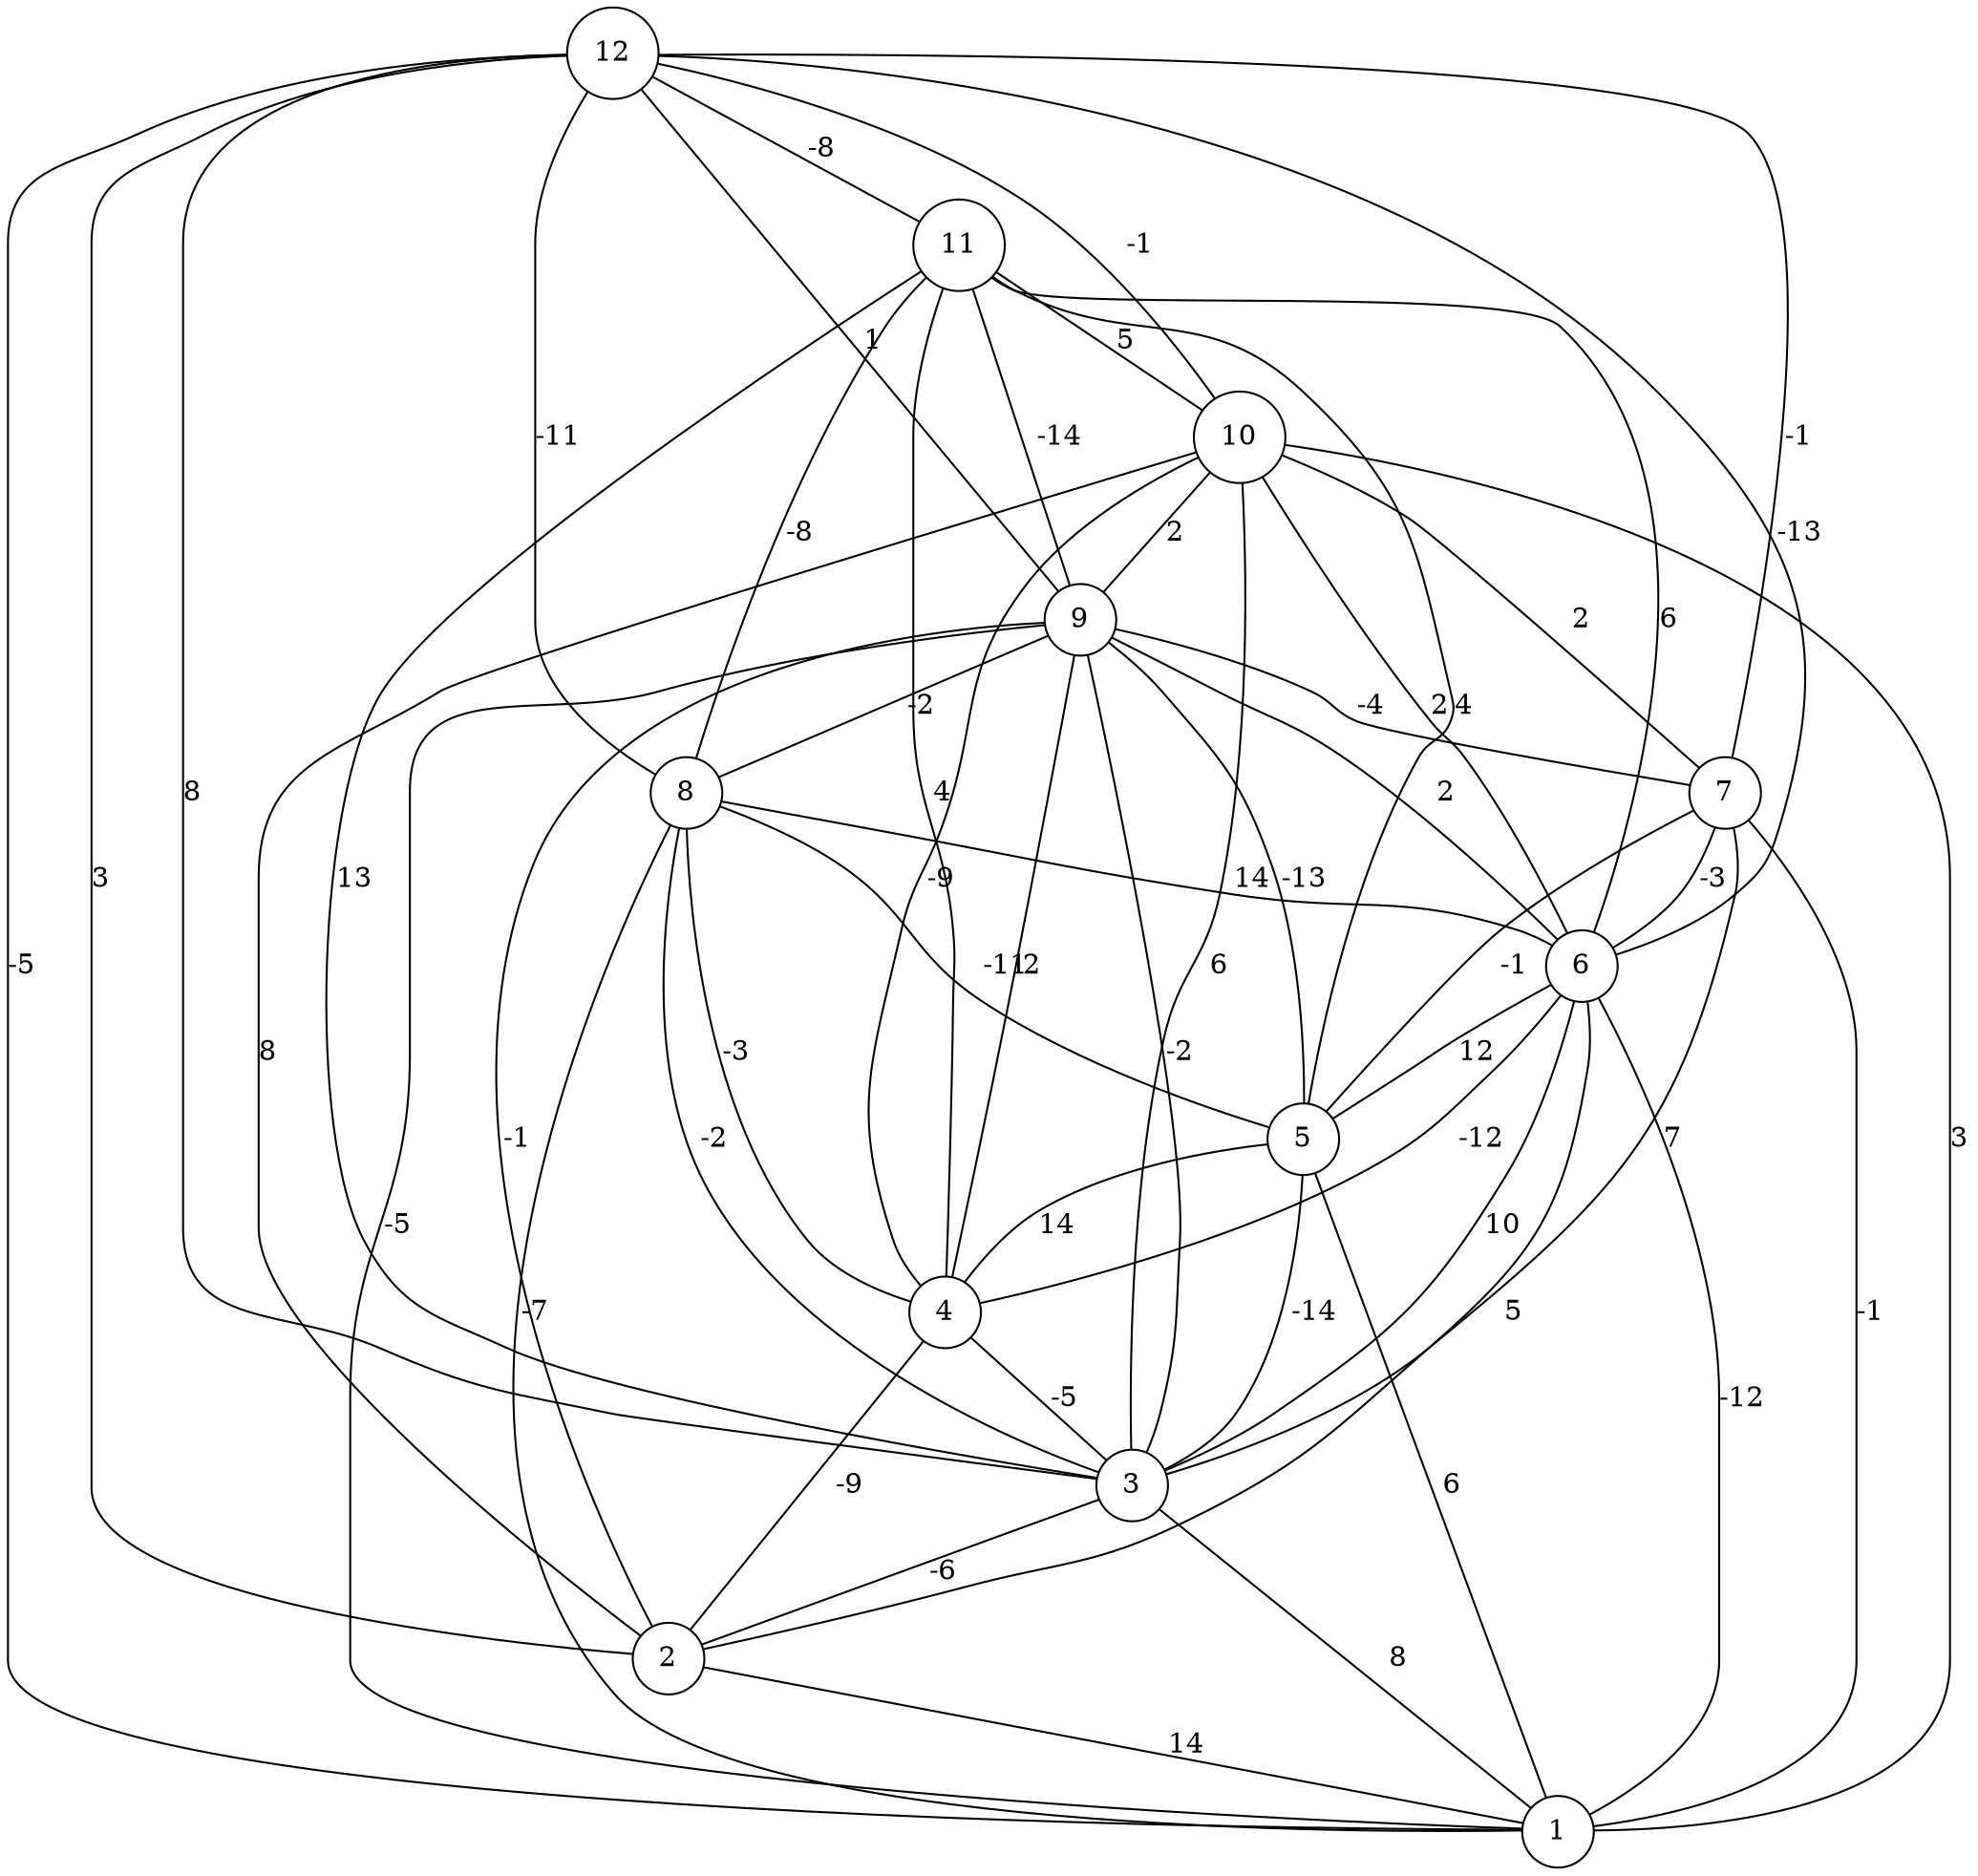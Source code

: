 graph { 
	 fontname="Helvetica,Arial,sans-serif" 
	 node [shape = circle]; 
	 12 -- 1 [label = "-5"];
	 12 -- 2 [label = "3"];
	 12 -- 3 [label = "8"];
	 12 -- 6 [label = "-13"];
	 12 -- 7 [label = "-1"];
	 12 -- 8 [label = "-11"];
	 12 -- 9 [label = "1"];
	 12 -- 10 [label = "-1"];
	 12 -- 11 [label = "-8"];
	 11 -- 3 [label = "13"];
	 11 -- 4 [label = "4"];
	 11 -- 5 [label = "4"];
	 11 -- 6 [label = "6"];
	 11 -- 8 [label = "-8"];
	 11 -- 9 [label = "-14"];
	 11 -- 10 [label = "5"];
	 10 -- 1 [label = "3"];
	 10 -- 2 [label = "8"];
	 10 -- 3 [label = "6"];
	 10 -- 4 [label = "-9"];
	 10 -- 6 [label = "2"];
	 10 -- 7 [label = "2"];
	 10 -- 9 [label = "2"];
	 9 -- 1 [label = "-5"];
	 9 -- 2 [label = "-1"];
	 9 -- 3 [label = "-2"];
	 9 -- 4 [label = "2"];
	 9 -- 5 [label = "-13"];
	 9 -- 6 [label = "2"];
	 9 -- 7 [label = "-4"];
	 9 -- 8 [label = "-2"];
	 8 -- 1 [label = "-7"];
	 8 -- 3 [label = "-2"];
	 8 -- 4 [label = "-3"];
	 8 -- 5 [label = "-11"];
	 8 -- 6 [label = "14"];
	 7 -- 1 [label = "-1"];
	 7 -- 3 [label = "7"];
	 7 -- 5 [label = "-1"];
	 7 -- 6 [label = "-3"];
	 6 -- 1 [label = "-12"];
	 6 -- 2 [label = "5"];
	 6 -- 3 [label = "10"];
	 6 -- 4 [label = "-12"];
	 6 -- 5 [label = "12"];
	 5 -- 1 [label = "6"];
	 5 -- 3 [label = "-14"];
	 5 -- 4 [label = "14"];
	 4 -- 2 [label = "-9"];
	 4 -- 3 [label = "-5"];
	 3 -- 1 [label = "8"];
	 3 -- 2 [label = "-6"];
	 2 -- 1 [label = "14"];
	 1;
	 2;
	 3;
	 4;
	 5;
	 6;
	 7;
	 8;
	 9;
	 10;
	 11;
	 12;
}
